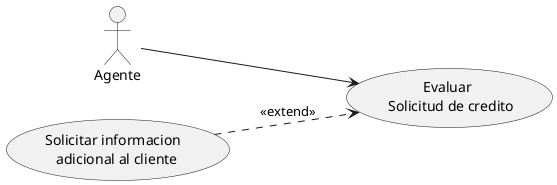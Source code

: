 @startuml
left to right direction
actor "Agente" as actor1
"Evaluar \n Solicitud de credito" as (Evaluar)
"Solicitar informacion \n adicional al cliente" as (Solicitar)
actor1 --> Evaluar
Solicitar ..> Evaluar:<<extend>>
@enduml